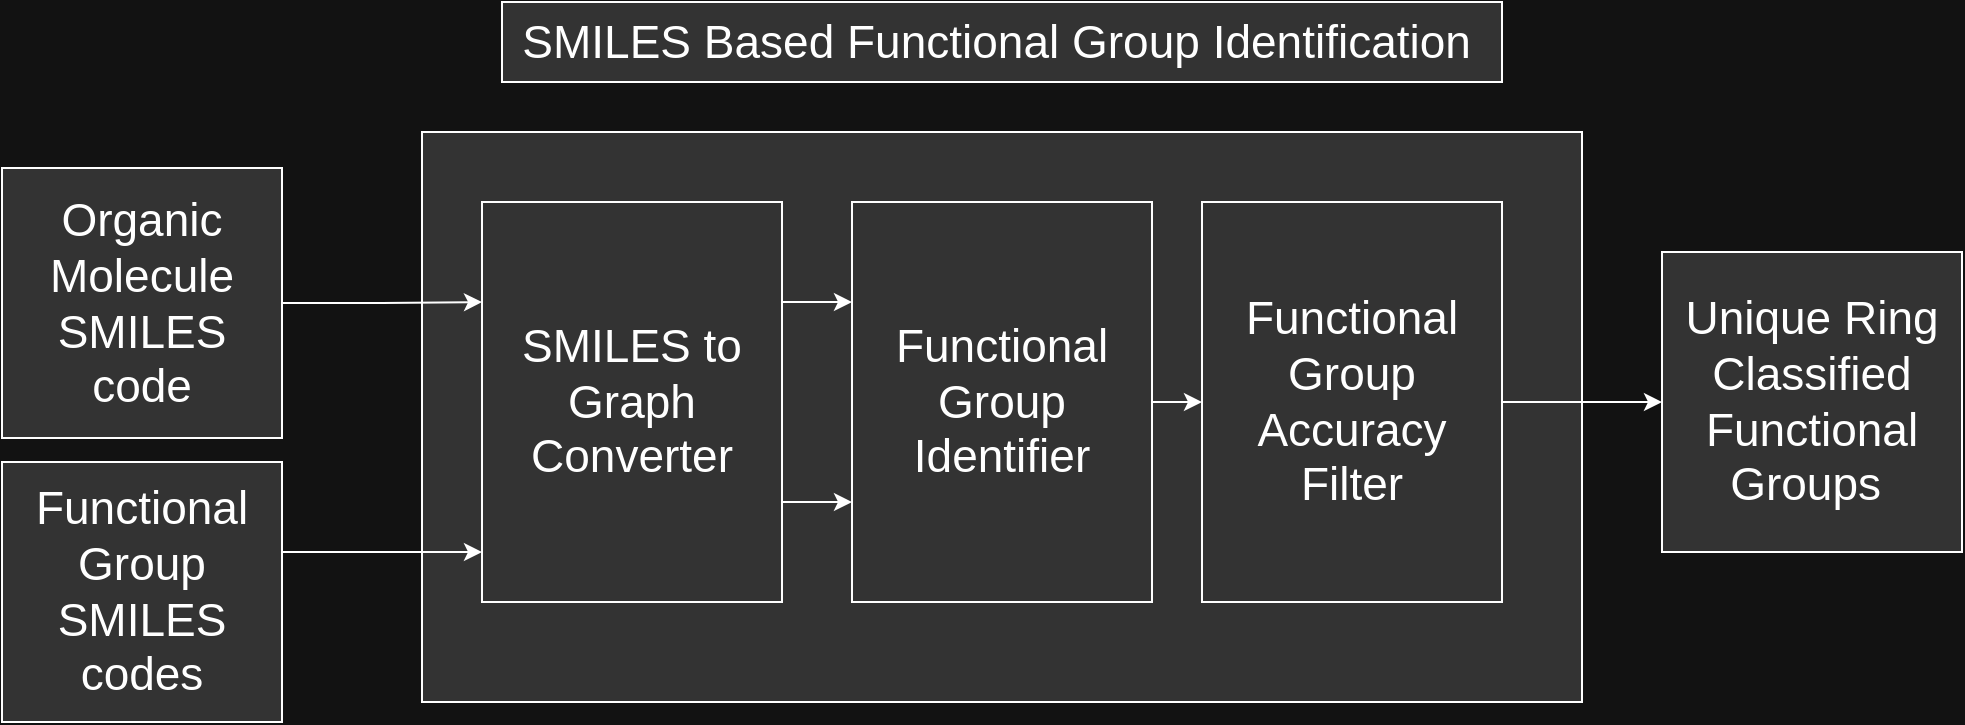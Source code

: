 <mxfile version="20.3.2" type="device"><diagram id="h0J0hlgux-wYgK0Kl6ZG" name="Page-1"><mxGraphModel dx="2272" dy="832" grid="1" gridSize="10" guides="1" tooltips="1" connect="1" arrows="1" fold="1" page="1" pageScale="1" pageWidth="850" pageHeight="1100" background="#121212" math="0" shadow="0"><root><mxCell id="0"/><mxCell id="1" parent="0"/><mxCell id="bIrwWkfevgSMlm8r5tEK-25" value="" style="rounded=0;whiteSpace=wrap;html=1;fillColor=#333333;fontColor=#FFFFFF;labelBorderColor=none;labelBackgroundColor=none;strokeColor=#FFFFFF;fontSize=23;" parent="1" vertex="1"><mxGeometry x="110" y="225" width="580" height="285" as="geometry"/></mxCell><mxCell id="7OOPn4sSLyKGELcVoE_N-3" value="" style="edgeStyle=orthogonalEdgeStyle;rounded=0;orthogonalLoop=1;jettySize=auto;html=1;fontSize=23;entryX=0;entryY=0.25;entryDx=0;entryDy=0;exitX=1;exitY=0.25;exitDx=0;exitDy=0;strokeColor=#FFFFFF;" parent="1" source="bIrwWkfevgSMlm8r5tEK-13" target="bIrwWkfevgSMlm8r5tEK-14" edge="1"><mxGeometry relative="1" as="geometry"/></mxCell><mxCell id="7OOPn4sSLyKGELcVoE_N-4" value="" style="edgeStyle=orthogonalEdgeStyle;rounded=0;orthogonalLoop=1;jettySize=auto;html=1;fontSize=23;entryX=0;entryY=0.75;entryDx=0;entryDy=0;exitX=1;exitY=0.75;exitDx=0;exitDy=0;strokeColor=#FFFFFF;" parent="1" source="bIrwWkfevgSMlm8r5tEK-13" target="bIrwWkfevgSMlm8r5tEK-14" edge="1"><mxGeometry relative="1" as="geometry"/></mxCell><mxCell id="bIrwWkfevgSMlm8r5tEK-13" value="SMILES to Graph Converter" style="rounded=0;whiteSpace=wrap;html=1;fillColor=#333333;fontColor=#FFFFFF;labelBorderColor=none;labelBackgroundColor=none;strokeColor=#FFFFFF;fontSize=23;" parent="1" vertex="1"><mxGeometry x="140" y="260" width="150" height="200" as="geometry"/></mxCell><mxCell id="bIrwWkfevgSMlm8r5tEK-14" value="Functional Group Identifier" style="rounded=0;whiteSpace=wrap;html=1;fillColor=#333333;fontColor=#FFFFFF;labelBorderColor=none;labelBackgroundColor=none;strokeColor=#FFFFFF;fontSize=23;" parent="1" vertex="1"><mxGeometry x="325" y="260" width="150" height="200" as="geometry"/></mxCell><mxCell id="bIrwWkfevgSMlm8r5tEK-17" value="" style="endArrow=classic;html=1;rounded=0;entryX=0;entryY=0.5;entryDx=0;entryDy=0;exitX=1;exitY=0.5;exitDx=0;exitDy=0;strokeColor=#FFFFFF;fontSize=23;" parent="1" source="bIrwWkfevgSMlm8r5tEK-14" target="bIrwWkfevgSMlm8r5tEK-18" edge="1"><mxGeometry width="50" height="50" relative="1" as="geometry"><mxPoint x="520" y="289.5" as="sourcePoint"/><mxPoint x="600" y="289.5" as="targetPoint"/></mxGeometry></mxCell><mxCell id="bIrwWkfevgSMlm8r5tEK-18" value="Functional Group Accuracy Filter" style="rounded=0;whiteSpace=wrap;html=1;fillColor=#333333;fontColor=#FFFFFF;labelBorderColor=none;labelBackgroundColor=none;strokeColor=#FFFFFF;fontSize=23;" parent="1" vertex="1"><mxGeometry x="500" y="260" width="150" height="200" as="geometry"/></mxCell><mxCell id="bIrwWkfevgSMlm8r5tEK-19" value="" style="endArrow=classic;html=1;rounded=0;exitX=1;exitY=0.5;exitDx=0;exitDy=0;strokeColor=#FFFFFF;fontSize=23;entryX=0;entryY=0.5;entryDx=0;entryDy=0;" parent="1" source="bIrwWkfevgSMlm8r5tEK-18" target="7OOPn4sSLyKGELcVoE_N-5" edge="1"><mxGeometry width="50" height="50" relative="1" as="geometry"><mxPoint x="650" y="289.5" as="sourcePoint"/><mxPoint x="720" y="325" as="targetPoint"/></mxGeometry></mxCell><mxCell id="bIrwWkfevgSMlm8r5tEK-27" value="SMILES Based Functional Group Identification&amp;nbsp;" style="text;html=1;align=center;verticalAlign=middle;resizable=0;points=[];autosize=1;strokeColor=#FFFFFF;fillColor=#333333;fontSize=23;fontColor=#FFFFFF;labelBorderColor=none;labelBackgroundColor=none;" parent="1" vertex="1"><mxGeometry x="150" y="160" width="500" height="40" as="geometry"/></mxCell><mxCell id="7OOPn4sSLyKGELcVoE_N-5" value="&lt;span style=&quot;&quot;&gt;Unique Ring Classified Functional Groups&amp;nbsp;&lt;/span&gt;" style="rounded=0;whiteSpace=wrap;html=1;fillColor=#333333;fontColor=#FFFFFF;labelBorderColor=none;labelBackgroundColor=none;strokeColor=#FFFFFF;fontSize=23;" parent="1" vertex="1"><mxGeometry x="730" y="285" width="150" height="150" as="geometry"/></mxCell><mxCell id="7OOPn4sSLyKGELcVoE_N-6" value="&lt;span style=&quot;&quot;&gt;Organic Molecule SMILES code&lt;/span&gt;" style="rounded=0;whiteSpace=wrap;html=1;fillColor=#333333;fontColor=#FFFFFF;labelBorderColor=none;labelBackgroundColor=none;strokeColor=#FFFFFF;fontSize=23;" parent="1" vertex="1"><mxGeometry x="-100" y="243" width="140" height="135" as="geometry"/></mxCell><mxCell id="7OOPn4sSLyKGELcVoE_N-7" value="&lt;span style=&quot;&quot;&gt;Functional Group SMILES codes&lt;/span&gt;" style="rounded=0;whiteSpace=wrap;html=1;fillColor=#333333;fontColor=#FFFFFF;labelBorderColor=none;labelBackgroundColor=none;strokeColor=#FFFFFF;fontSize=23;" parent="1" vertex="1"><mxGeometry x="-100" y="390" width="140" height="130" as="geometry"/></mxCell><mxCell id="7OOPn4sSLyKGELcVoE_N-8" value="" style="edgeStyle=orthogonalEdgeStyle;rounded=0;orthogonalLoop=1;jettySize=auto;html=1;fontSize=23;entryX=0;entryY=0.25;entryDx=0;entryDy=0;exitX=1;exitY=0.5;exitDx=0;exitDy=0;strokeColor=#FFFFFF;" parent="1" source="7OOPn4sSLyKGELcVoE_N-6" target="bIrwWkfevgSMlm8r5tEK-13" edge="1"><mxGeometry relative="1" as="geometry"><mxPoint x="300" y="320" as="sourcePoint"/><mxPoint x="335" y="320" as="targetPoint"/></mxGeometry></mxCell><mxCell id="7OOPn4sSLyKGELcVoE_N-9" value="" style="edgeStyle=orthogonalEdgeStyle;rounded=0;orthogonalLoop=1;jettySize=auto;html=1;fontSize=23;entryX=0;entryY=0.25;entryDx=0;entryDy=0;exitX=1;exitY=0.5;exitDx=0;exitDy=0;strokeColor=#FFFFFF;" parent="1" edge="1"><mxGeometry relative="1" as="geometry"><mxPoint x="40" y="435" as="sourcePoint"/><mxPoint x="140" y="435" as="targetPoint"/></mxGeometry></mxCell></root></mxGraphModel></diagram></mxfile>